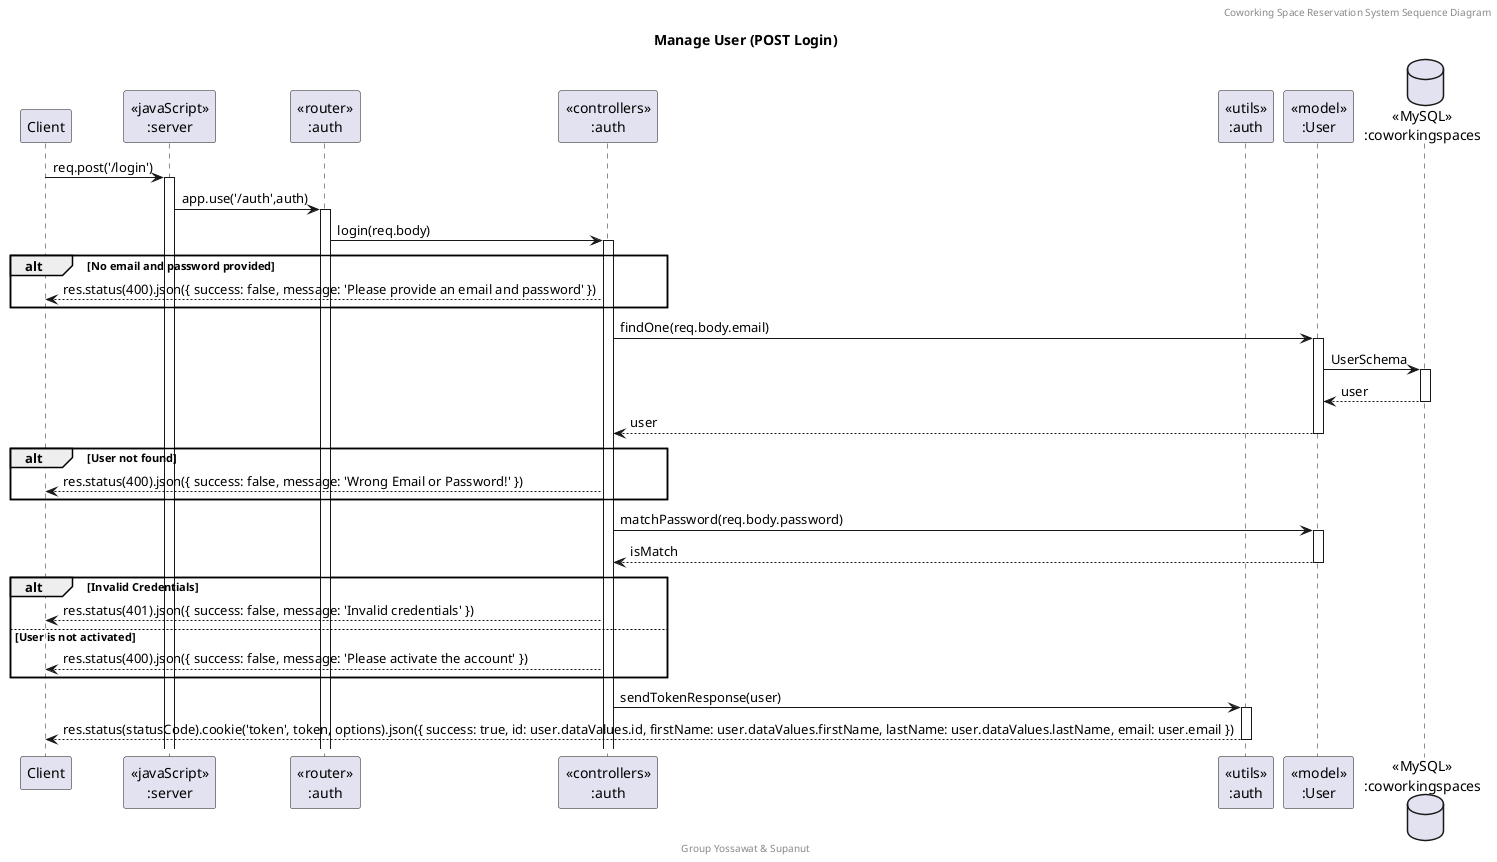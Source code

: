 @startuml Manage User (POST Login)

header Coworking Space Reservation System Sequence Diagram
footer Group Yossawat & Supanut
title "Manage User (POST Login)"

participant "Client" as client
participant "<<javaScript>>\n:server" as server
participant "<<router>>\n:auth" as routerAuth
participant "<<controllers>>\n:auth" as controllersAuth
participant "<<utils>>\n:auth" as utilsAuth
participant "<<model>>\n:User" as modelUser
database "<<MySQL>>\n:coworkingspaces" as UserDatabase

client->server ++:req.post('/login')
server->routerAuth ++:app.use('/auth',auth)
routerAuth->controllersAuth ++:login(req.body)
alt No email and password provided
    controllersAuth-->client :res.status(400).json({ success: false, message: 'Please provide an email and password' })
end
controllersAuth->modelUser ++:findOne(req.body.email)
modelUser->UserDatabase ++:UserSchema
UserDatabase-->modelUser --:user
modelUser-->controllersAuth --:user
alt User not found
    controllersAuth-->client :res.status(400).json({ success: false, message: 'Wrong Email or Password!' })
end
controllersAuth->modelUser ++:matchPassword(req.body.password)
modelUser-->controllersAuth --:isMatch
alt Invalid Credentials
    controllersAuth-->client :res.status(401).json({ success: false, message: 'Invalid credentials' })
else User is not activated
    controllersAuth-->client :res.status(400).json({ success: false, message: 'Please activate the account' })    
end
controllersAuth->utilsAuth ++:sendTokenResponse(user)
utilsAuth-->client --:res.status(statusCode).cookie('token', token, options).json({ success: true, id: user.dataValues.id, firstName: user.dataValues.firstName, lastName: user.dataValues.lastName, email: user.email })


